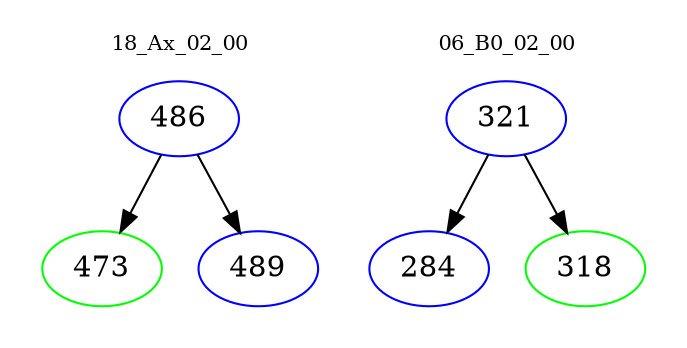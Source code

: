 digraph{
subgraph cluster_0 {
color = white
label = "18_Ax_02_00";
fontsize=10;
T0_486 [label="486", color="blue"]
T0_486 -> T0_473 [color="black"]
T0_473 [label="473", color="green"]
T0_486 -> T0_489 [color="black"]
T0_489 [label="489", color="blue"]
}
subgraph cluster_1 {
color = white
label = "06_B0_02_00";
fontsize=10;
T1_321 [label="321", color="blue"]
T1_321 -> T1_284 [color="black"]
T1_284 [label="284", color="blue"]
T1_321 -> T1_318 [color="black"]
T1_318 [label="318", color="green"]
}
}
